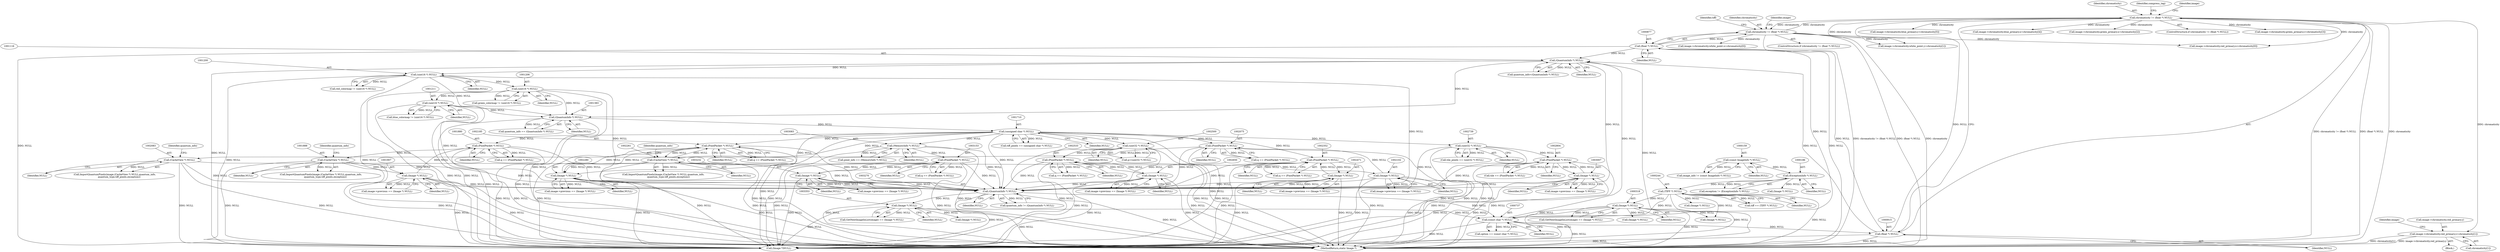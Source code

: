 digraph "0_ImageMagick_c073a7712d82476b5fbee74856c46b88af9c3175@array" {
"1000929" [label="(Call,image->chromaticity.red_primary.y=chromaticity[1])"];
"1000912" [label="(Call,chromaticity != (float *) NULL)"];
"1000874" [label="(Call,chromaticity != (float *) NULL)"];
"1000876" [label="(Call,(float *) NULL)"];
"1000736" [label="(Call,(const char *) NULL)"];
"1003269" [label="(Call,(QuantumInfo *) NULL)"];
"1002101" [label="(Call,(Image *) NULL)"];
"1002082" [label="(Call,(CacheView *) NULL)"];
"1002074" [label="(Call,(PixelPacket *) NULL)"];
"1001709" [label="(Call,(unsigned char *) NULL)"];
"1001382" [label="(Call,(QuantumInfo *) NULL)"];
"1001210" [label="(Call,(uint16 *) NULL)"];
"1001205" [label="(Call,(uint16 *) NULL)"];
"1001199" [label="(Call,(uint16 *) NULL)"];
"1001115" [label="(Call,(QuantumInfo *) NULL)"];
"1000914" [label="(Call,(float *) NULL)"];
"1002532" [label="(Call,(PixelPacket *) NULL)"];
"1002649" [label="(Call,(Image *) NULL)"];
"1002499" [label="(Call,(uint32 *) NULL)"];
"1002184" [label="(Call,(PixelPacket *) NULL)"];
"1002279" [label="(Call,(Image *) NULL)"];
"1002260" [label="(Call,(CacheView *) NULL)"];
"1001887" [label="(Call,(CacheView *) NULL)"];
"1001879" [label="(Call,(PixelPacket *) NULL)"];
"1001906" [label="(Call,(Image *) NULL)"];
"1003231" [label="(Call,(Image *) NULL)"];
"1003152" [label="(Call,(PixelPacket *) NULL)"];
"1003082" [label="(Call,(MemoryInfo *) NULL)"];
"1002351" [label="(Call,(PixelPacket *) NULL)"];
"1002470" [label="(Call,(Image *) NULL)"];
"1002738" [label="(Call,(uint32 *) NULL)"];
"1002803" [label="(Call,(PixelPacket *) NULL)"];
"1003006" [label="(Call,(Image *) NULL)"];
"1000317" [label="(Call,(Image *) NULL)"];
"1000243" [label="(Call,(TIFF *) NULL)"];
"1000185" [label="(Call,(ExceptionInfo *) NULL)"];
"1000158" [label="(Call,(const ImageInfo *) NULL)"];
"1003352" [label="(Call,(Image *) NULL)"];
"1002097" [label="(Call,image->previous == (Image *) NULL)"];
"1002279" [label="(Call,(Image *) NULL)"];
"1002738" [label="(Call,(uint32 *) NULL)"];
"1001382" [label="(Call,(QuantumInfo *) NULL)"];
"1002186" [label="(Identifier,NULL)"];
"1002351" [label="(Call,(PixelPacket *) NULL)"];
"1003152" [label="(Call,(PixelPacket *) NULL)"];
"1001906" [label="(Call,(Image *) NULL)"];
"1000252" [label="(Call,(Image *) NULL)"];
"1001199" [label="(Call,(uint16 *) NULL)"];
"1001115" [label="(Call,(QuantumInfo *) NULL)"];
"1002184" [label="(Call,(PixelPacket *) NULL)"];
"1003361" [label="(Call,(Image *) NULL)"];
"1001908" [label="(Identifier,NULL)"];
"1003082" [label="(Call,(MemoryInfo *) NULL)"];
"1000913" [label="(Identifier,chromaticity)"];
"1000912" [label="(Call,chromaticity != (float *) NULL)"];
"1001885" [label="(Call,ImportQuantumPixels(image,(CacheView *) NULL,quantum_info,\n            quantum_type,tiff_pixels,exception))"];
"1001208" [label="(Call,blue_colormap != (uint16 *) NULL)"];
"1002534" [label="(Identifier,NULL)"];
"1000241" [label="(Call,tiff == (TIFF *) NULL)"];
"1000215" [label="(Call,(Image *) NULL)"];
"1001881" [label="(Identifier,NULL)"];
"1002501" [label="(Identifier,NULL)"];
"1000917" [label="(Block,)"];
"1001380" [label="(Call,quantum_info == (QuantumInfo *) NULL)"];
"1002349" [label="(Call,q == (PixelPacket *) NULL)"];
"1003002" [label="(Call,image->previous == (Image *) NULL)"];
"1001707" [label="(Call,tiff_pixels == (unsigned char *) NULL)"];
"1002182" [label="(Call,q == (PixelPacket *) NULL)"];
"1002082" [label="(Call,(CacheView *) NULL)"];
"1001117" [label="(Identifier,NULL)"];
"1000987" [label="(Identifier,compress_tag)"];
"1003227" [label="(Call,image->previous == (Image *) NULL)"];
"1003231" [label="(Call,(Image *) NULL)"];
"1000918" [label="(Call,image->chromaticity.red_primary.x=chromaticity[0])"];
"1002353" [label="(Identifier,NULL)"];
"1000891" [label="(Call,image->chromaticity.white_point.y=chromaticity[1])"];
"1000880" [label="(Call,image->chromaticity.white_point.x=chromaticity[0])"];
"1002101" [label="(Call,(Image *) NULL)"];
"1002263" [label="(Identifier,quantum_info)"];
"1001201" [label="(Identifier,NULL)"];
"1002740" [label="(Identifier,NULL)"];
"1002262" [label="(Identifier,NULL)"];
"1000873" [label="(ControlStructure,if (chromaticity != (float *) NULL))"];
"1001889" [label="(Identifier,NULL)"];
"1001877" [label="(Call,q == (PixelPacket *) NULL)"];
"1000187" [label="(Identifier,NULL)"];
"1002470" [label="(Call,(Image *) NULL)"];
"1001203" [label="(Call,green_colormap != (uint16 *) NULL)"];
"1001197" [label="(Call,red_colormap != (uint16 *) NULL)"];
"1002803" [label="(Call,(PixelPacket *) NULL)"];
"1001210" [label="(Call,(uint16 *) NULL)"];
"1001709" [label="(Call,(unsigned char *) NULL)"];
"1000876" [label="(Call,(float *) NULL)"];
"1001113" [label="(Call,quantum_info=(QuantumInfo *) NULL)"];
"1000738" [label="(Identifier,NULL)"];
"1003084" [label="(Identifier,NULL)"];
"1002472" [label="(Identifier,NULL)"];
"1000307" [label="(Call,(Image *) NULL)"];
"1003349" [label="(Call,GetNextImageInList(image) == (Image *) NULL)"];
"1000937" [label="(Call,chromaticity[1])"];
"1003271" [label="(Identifier,NULL)"];
"1002801" [label="(Call,tile == (PixelPacket *) NULL)"];
"1000922" [label="(Identifier,image)"];
"1000905" [label="(Identifier,tiff)"];
"1002072" [label="(Call,q == (PixelPacket *) NULL)"];
"1000875" [label="(Identifier,chromaticity)"];
"1000878" [label="(Identifier,NULL)"];
"1000884" [label="(Identifier,image)"];
"1000734" [label="(Call,option == (const char *) NULL)"];
"1000160" [label="(Identifier,NULL)"];
"1000185" [label="(Call,(ExceptionInfo *) NULL)"];
"1003352" [label="(Call,(Image *) NULL)"];
"1002076" [label="(Identifier,NULL)"];
"1001887" [label="(Call,(CacheView *) NULL)"];
"1002074" [label="(Call,(PixelPacket *) NULL)"];
"1003150" [label="(Call,q == (PixelPacket *) NULL)"];
"1002466" [label="(Call,image->previous == (Image *) NULL)"];
"1003233" [label="(Identifier,NULL)"];
"1002651" [label="(Identifier,NULL)"];
"1002080" [label="(Call,ImportQuantumPixels(image,(CacheView *) NULL,quantum_info,\n            quantum_type,tiff_pixels,exception))"];
"1000183" [label="(Call,exception != (ExceptionInfo *) NULL)"];
"1000874" [label="(Call,chromaticity != (float *) NULL)"];
"1002497" [label="(Call,p=(uint32 *) NULL)"];
"1000319" [label="(Identifier,NULL)"];
"1003154" [label="(Identifier,NULL)"];
"1003080" [label="(Call,pixel_info == (MemoryInfo *) NULL)"];
"1003006" [label="(Call,(Image *) NULL)"];
"1000158" [label="(Call,(const ImageInfo *) NULL)"];
"1002260" [label="(Call,(CacheView *) NULL)"];
"1001890" [label="(Identifier,quantum_info)"];
"1000916" [label="(Identifier,NULL)"];
"1002085" [label="(Identifier,quantum_info)"];
"1000245" [label="(Identifier,NULL)"];
"1002532" [label="(Call,(PixelPacket *) NULL)"];
"1002736" [label="(Call,tile_pixels == (uint32 *) NULL)"];
"1003415" [label="(Call,(Image *)NULL)"];
"1002649" [label="(Call,(Image *) NULL)"];
"1000914" [label="(Call,(float *) NULL)"];
"1000328" [label="(Call,(Image *) NULL)"];
"1001207" [label="(Identifier,NULL)"];
"1000973" [label="(Call,image->chromaticity.blue_primary.y=chromaticity[5])"];
"1002281" [label="(Identifier,NULL)"];
"1001384" [label="(Identifier,NULL)"];
"1001711" [label="(Identifier,NULL)"];
"1002258" [label="(Call,ImportQuantumPixels(image,(CacheView *) NULL,quantum_info,\n              quantum_type,tiff_pixels,exception))"];
"1003269" [label="(Call,(QuantumInfo *) NULL)"];
"1001879" [label="(Call,(PixelPacket *) NULL)"];
"1000944" [label="(Identifier,image)"];
"1001205" [label="(Call,(uint16 *) NULL)"];
"1002103" [label="(Identifier,NULL)"];
"1000930" [label="(Call,image->chromaticity.red_primary.y)"];
"1000317" [label="(Call,(Image *) NULL)"];
"1000929" [label="(Call,image->chromaticity.red_primary.y=chromaticity[1])"];
"1003008" [label="(Identifier,NULL)"];
"1000156" [label="(Call,image_info != (const ImageInfo *) NULL)"];
"1002084" [label="(Identifier,NULL)"];
"1001212" [label="(Identifier,NULL)"];
"1003421" [label="(MethodReturn,static Image *)"];
"1000736" [label="(Call,(const char *) NULL)"];
"1000243" [label="(Call,(TIFF *) NULL)"];
"1000962" [label="(Call,image->chromaticity.blue_primary.x=chromaticity[4])"];
"1002645" [label="(Call,image->previous == (Image *) NULL)"];
"1000940" [label="(Call,image->chromaticity.green_primary.x=chromaticity[2])"];
"1001902" [label="(Call,image->previous == (Image *) NULL)"];
"1002275" [label="(Call,image->previous == (Image *) NULL)"];
"1000314" [label="(Call,GetNextImageInList(image) == (Image *) NULL)"];
"1000911" [label="(ControlStructure,if (chromaticity != (float *) NULL))"];
"1000951" [label="(Call,image->chromaticity.green_primary.y=chromaticity[3])"];
"1002530" [label="(Call,q == (PixelPacket *) NULL)"];
"1002499" [label="(Call,(uint32 *) NULL)"];
"1003354" [label="(Identifier,NULL)"];
"1002805" [label="(Identifier,NULL)"];
"1003267" [label="(Call,quantum_info != (QuantumInfo *) NULL)"];
"1000929" -> "1000917"  [label="AST: "];
"1000929" -> "1000937"  [label="CFG: "];
"1000930" -> "1000929"  [label="AST: "];
"1000937" -> "1000929"  [label="AST: "];
"1000944" -> "1000929"  [label="CFG: "];
"1000929" -> "1003421"  [label="DDG: chromaticity[1]"];
"1000929" -> "1003421"  [label="DDG: image->chromaticity.red_primary.y"];
"1000912" -> "1000929"  [label="DDG: chromaticity"];
"1000912" -> "1000911"  [label="AST: "];
"1000912" -> "1000914"  [label="CFG: "];
"1000913" -> "1000912"  [label="AST: "];
"1000914" -> "1000912"  [label="AST: "];
"1000922" -> "1000912"  [label="CFG: "];
"1000987" -> "1000912"  [label="CFG: "];
"1000912" -> "1003421"  [label="DDG: chromaticity != (float *) NULL"];
"1000912" -> "1003421"  [label="DDG: (float *) NULL"];
"1000912" -> "1003421"  [label="DDG: chromaticity"];
"1000912" -> "1000874"  [label="DDG: chromaticity"];
"1000912" -> "1000891"  [label="DDG: chromaticity"];
"1000874" -> "1000912"  [label="DDG: chromaticity"];
"1000914" -> "1000912"  [label="DDG: NULL"];
"1000912" -> "1000918"  [label="DDG: chromaticity"];
"1000912" -> "1000940"  [label="DDG: chromaticity"];
"1000912" -> "1000951"  [label="DDG: chromaticity"];
"1000912" -> "1000962"  [label="DDG: chromaticity"];
"1000912" -> "1000973"  [label="DDG: chromaticity"];
"1000874" -> "1000873"  [label="AST: "];
"1000874" -> "1000876"  [label="CFG: "];
"1000875" -> "1000874"  [label="AST: "];
"1000876" -> "1000874"  [label="AST: "];
"1000884" -> "1000874"  [label="CFG: "];
"1000905" -> "1000874"  [label="CFG: "];
"1000874" -> "1003421"  [label="DDG: chromaticity != (float *) NULL"];
"1000874" -> "1003421"  [label="DDG: (float *) NULL"];
"1000874" -> "1003421"  [label="DDG: chromaticity"];
"1000876" -> "1000874"  [label="DDG: NULL"];
"1000874" -> "1000880"  [label="DDG: chromaticity"];
"1000874" -> "1000891"  [label="DDG: chromaticity"];
"1000874" -> "1000918"  [label="DDG: chromaticity"];
"1000876" -> "1000878"  [label="CFG: "];
"1000877" -> "1000876"  [label="AST: "];
"1000878" -> "1000876"  [label="AST: "];
"1000876" -> "1003421"  [label="DDG: NULL"];
"1000736" -> "1000876"  [label="DDG: NULL"];
"1000876" -> "1000914"  [label="DDG: NULL"];
"1000876" -> "1001115"  [label="DDG: NULL"];
"1000876" -> "1003415"  [label="DDG: NULL"];
"1000736" -> "1000734"  [label="AST: "];
"1000736" -> "1000738"  [label="CFG: "];
"1000737" -> "1000736"  [label="AST: "];
"1000738" -> "1000736"  [label="AST: "];
"1000734" -> "1000736"  [label="CFG: "];
"1000736" -> "1003421"  [label="DDG: NULL"];
"1000736" -> "1000734"  [label="DDG: NULL"];
"1003269" -> "1000736"  [label="DDG: NULL"];
"1000317" -> "1000736"  [label="DDG: NULL"];
"1003352" -> "1000736"  [label="DDG: NULL"];
"1000243" -> "1000736"  [label="DDG: NULL"];
"1000736" -> "1000914"  [label="DDG: NULL"];
"1000736" -> "1001115"  [label="DDG: NULL"];
"1000736" -> "1003415"  [label="DDG: NULL"];
"1003269" -> "1003267"  [label="AST: "];
"1003269" -> "1003271"  [label="CFG: "];
"1003270" -> "1003269"  [label="AST: "];
"1003271" -> "1003269"  [label="AST: "];
"1003267" -> "1003269"  [label="CFG: "];
"1003269" -> "1003421"  [label="DDG: NULL"];
"1003269" -> "1003267"  [label="DDG: NULL"];
"1002101" -> "1003269"  [label="DDG: NULL"];
"1002532" -> "1003269"  [label="DDG: NULL"];
"1002184" -> "1003269"  [label="DDG: NULL"];
"1002649" -> "1003269"  [label="DDG: NULL"];
"1001887" -> "1003269"  [label="DDG: NULL"];
"1003231" -> "1003269"  [label="DDG: NULL"];
"1002351" -> "1003269"  [label="DDG: NULL"];
"1001709" -> "1003269"  [label="DDG: NULL"];
"1001879" -> "1003269"  [label="DDG: NULL"];
"1001210" -> "1003269"  [label="DDG: NULL"];
"1001205" -> "1003269"  [label="DDG: NULL"];
"1002260" -> "1003269"  [label="DDG: NULL"];
"1002738" -> "1003269"  [label="DDG: NULL"];
"1002074" -> "1003269"  [label="DDG: NULL"];
"1002082" -> "1003269"  [label="DDG: NULL"];
"1002803" -> "1003269"  [label="DDG: NULL"];
"1002279" -> "1003269"  [label="DDG: NULL"];
"1003152" -> "1003269"  [label="DDG: NULL"];
"1003082" -> "1003269"  [label="DDG: NULL"];
"1003006" -> "1003269"  [label="DDG: NULL"];
"1001906" -> "1003269"  [label="DDG: NULL"];
"1002470" -> "1003269"  [label="DDG: NULL"];
"1001115" -> "1003269"  [label="DDG: NULL"];
"1001199" -> "1003269"  [label="DDG: NULL"];
"1002499" -> "1003269"  [label="DDG: NULL"];
"1003269" -> "1003352"  [label="DDG: NULL"];
"1003269" -> "1003415"  [label="DDG: NULL"];
"1002101" -> "1002097"  [label="AST: "];
"1002101" -> "1002103"  [label="CFG: "];
"1002102" -> "1002101"  [label="AST: "];
"1002103" -> "1002101"  [label="AST: "];
"1002097" -> "1002101"  [label="CFG: "];
"1002101" -> "1003421"  [label="DDG: NULL"];
"1002101" -> "1002074"  [label="DDG: NULL"];
"1002101" -> "1002097"  [label="DDG: NULL"];
"1002082" -> "1002101"  [label="DDG: NULL"];
"1002101" -> "1003415"  [label="DDG: NULL"];
"1002082" -> "1002080"  [label="AST: "];
"1002082" -> "1002084"  [label="CFG: "];
"1002083" -> "1002082"  [label="AST: "];
"1002084" -> "1002082"  [label="AST: "];
"1002085" -> "1002082"  [label="CFG: "];
"1002082" -> "1003421"  [label="DDG: NULL"];
"1002082" -> "1002080"  [label="DDG: NULL"];
"1002074" -> "1002082"  [label="DDG: NULL"];
"1002082" -> "1003415"  [label="DDG: NULL"];
"1002074" -> "1002072"  [label="AST: "];
"1002074" -> "1002076"  [label="CFG: "];
"1002075" -> "1002074"  [label="AST: "];
"1002076" -> "1002074"  [label="AST: "];
"1002072" -> "1002074"  [label="CFG: "];
"1002074" -> "1003421"  [label="DDG: NULL"];
"1002074" -> "1002072"  [label="DDG: NULL"];
"1001709" -> "1002074"  [label="DDG: NULL"];
"1002074" -> "1003415"  [label="DDG: NULL"];
"1001709" -> "1001707"  [label="AST: "];
"1001709" -> "1001711"  [label="CFG: "];
"1001710" -> "1001709"  [label="AST: "];
"1001711" -> "1001709"  [label="AST: "];
"1001707" -> "1001709"  [label="CFG: "];
"1001709" -> "1003421"  [label="DDG: NULL"];
"1001709" -> "1001707"  [label="DDG: NULL"];
"1001382" -> "1001709"  [label="DDG: NULL"];
"1001709" -> "1001879"  [label="DDG: NULL"];
"1001709" -> "1002184"  [label="DDG: NULL"];
"1001709" -> "1002260"  [label="DDG: NULL"];
"1001709" -> "1002279"  [label="DDG: NULL"];
"1001709" -> "1002351"  [label="DDG: NULL"];
"1001709" -> "1002499"  [label="DDG: NULL"];
"1001709" -> "1002738"  [label="DDG: NULL"];
"1001709" -> "1003082"  [label="DDG: NULL"];
"1001709" -> "1003415"  [label="DDG: NULL"];
"1001382" -> "1001380"  [label="AST: "];
"1001382" -> "1001384"  [label="CFG: "];
"1001383" -> "1001382"  [label="AST: "];
"1001384" -> "1001382"  [label="AST: "];
"1001380" -> "1001382"  [label="CFG: "];
"1001382" -> "1003421"  [label="DDG: NULL"];
"1001382" -> "1001380"  [label="DDG: NULL"];
"1001210" -> "1001382"  [label="DDG: NULL"];
"1001205" -> "1001382"  [label="DDG: NULL"];
"1001115" -> "1001382"  [label="DDG: NULL"];
"1001199" -> "1001382"  [label="DDG: NULL"];
"1001382" -> "1003415"  [label="DDG: NULL"];
"1001210" -> "1001208"  [label="AST: "];
"1001210" -> "1001212"  [label="CFG: "];
"1001211" -> "1001210"  [label="AST: "];
"1001212" -> "1001210"  [label="AST: "];
"1001208" -> "1001210"  [label="CFG: "];
"1001210" -> "1003421"  [label="DDG: NULL"];
"1001210" -> "1001208"  [label="DDG: NULL"];
"1001205" -> "1001210"  [label="DDG: NULL"];
"1001210" -> "1003415"  [label="DDG: NULL"];
"1001205" -> "1001203"  [label="AST: "];
"1001205" -> "1001207"  [label="CFG: "];
"1001206" -> "1001205"  [label="AST: "];
"1001207" -> "1001205"  [label="AST: "];
"1001203" -> "1001205"  [label="CFG: "];
"1001205" -> "1003421"  [label="DDG: NULL"];
"1001205" -> "1001203"  [label="DDG: NULL"];
"1001199" -> "1001205"  [label="DDG: NULL"];
"1001205" -> "1003415"  [label="DDG: NULL"];
"1001199" -> "1001197"  [label="AST: "];
"1001199" -> "1001201"  [label="CFG: "];
"1001200" -> "1001199"  [label="AST: "];
"1001201" -> "1001199"  [label="AST: "];
"1001197" -> "1001199"  [label="CFG: "];
"1001199" -> "1003421"  [label="DDG: NULL"];
"1001199" -> "1001197"  [label="DDG: NULL"];
"1001115" -> "1001199"  [label="DDG: NULL"];
"1001199" -> "1003415"  [label="DDG: NULL"];
"1001115" -> "1001113"  [label="AST: "];
"1001115" -> "1001117"  [label="CFG: "];
"1001116" -> "1001115"  [label="AST: "];
"1001117" -> "1001115"  [label="AST: "];
"1001113" -> "1001115"  [label="CFG: "];
"1001115" -> "1003421"  [label="DDG: NULL"];
"1001115" -> "1001113"  [label="DDG: NULL"];
"1000914" -> "1001115"  [label="DDG: NULL"];
"1001115" -> "1003415"  [label="DDG: NULL"];
"1000914" -> "1000916"  [label="CFG: "];
"1000915" -> "1000914"  [label="AST: "];
"1000916" -> "1000914"  [label="AST: "];
"1000914" -> "1003421"  [label="DDG: NULL"];
"1000914" -> "1003415"  [label="DDG: NULL"];
"1002532" -> "1002530"  [label="AST: "];
"1002532" -> "1002534"  [label="CFG: "];
"1002533" -> "1002532"  [label="AST: "];
"1002534" -> "1002532"  [label="AST: "];
"1002530" -> "1002532"  [label="CFG: "];
"1002532" -> "1003421"  [label="DDG: NULL"];
"1002532" -> "1002530"  [label="DDG: NULL"];
"1002649" -> "1002532"  [label="DDG: NULL"];
"1002499" -> "1002532"  [label="DDG: NULL"];
"1002532" -> "1002649"  [label="DDG: NULL"];
"1002532" -> "1003415"  [label="DDG: NULL"];
"1002649" -> "1002645"  [label="AST: "];
"1002649" -> "1002651"  [label="CFG: "];
"1002650" -> "1002649"  [label="AST: "];
"1002651" -> "1002649"  [label="AST: "];
"1002645" -> "1002649"  [label="CFG: "];
"1002649" -> "1003421"  [label="DDG: NULL"];
"1002649" -> "1002645"  [label="DDG: NULL"];
"1002649" -> "1003415"  [label="DDG: NULL"];
"1002499" -> "1002497"  [label="AST: "];
"1002499" -> "1002501"  [label="CFG: "];
"1002500" -> "1002499"  [label="AST: "];
"1002501" -> "1002499"  [label="AST: "];
"1002497" -> "1002499"  [label="CFG: "];
"1002499" -> "1003421"  [label="DDG: NULL"];
"1002499" -> "1002497"  [label="DDG: NULL"];
"1002499" -> "1003415"  [label="DDG: NULL"];
"1002184" -> "1002182"  [label="AST: "];
"1002184" -> "1002186"  [label="CFG: "];
"1002185" -> "1002184"  [label="AST: "];
"1002186" -> "1002184"  [label="AST: "];
"1002182" -> "1002184"  [label="CFG: "];
"1002184" -> "1003421"  [label="DDG: NULL"];
"1002184" -> "1002182"  [label="DDG: NULL"];
"1002279" -> "1002184"  [label="DDG: NULL"];
"1002260" -> "1002184"  [label="DDG: NULL"];
"1002184" -> "1002260"  [label="DDG: NULL"];
"1002184" -> "1002279"  [label="DDG: NULL"];
"1002184" -> "1003415"  [label="DDG: NULL"];
"1002279" -> "1002275"  [label="AST: "];
"1002279" -> "1002281"  [label="CFG: "];
"1002280" -> "1002279"  [label="AST: "];
"1002281" -> "1002279"  [label="AST: "];
"1002275" -> "1002279"  [label="CFG: "];
"1002279" -> "1003421"  [label="DDG: NULL"];
"1002279" -> "1002275"  [label="DDG: NULL"];
"1002260" -> "1002279"  [label="DDG: NULL"];
"1002279" -> "1003415"  [label="DDG: NULL"];
"1002260" -> "1002258"  [label="AST: "];
"1002260" -> "1002262"  [label="CFG: "];
"1002261" -> "1002260"  [label="AST: "];
"1002262" -> "1002260"  [label="AST: "];
"1002263" -> "1002260"  [label="CFG: "];
"1002260" -> "1003421"  [label="DDG: NULL"];
"1002260" -> "1002258"  [label="DDG: NULL"];
"1002260" -> "1003415"  [label="DDG: NULL"];
"1001887" -> "1001885"  [label="AST: "];
"1001887" -> "1001889"  [label="CFG: "];
"1001888" -> "1001887"  [label="AST: "];
"1001889" -> "1001887"  [label="AST: "];
"1001890" -> "1001887"  [label="CFG: "];
"1001887" -> "1003421"  [label="DDG: NULL"];
"1001887" -> "1001885"  [label="DDG: NULL"];
"1001879" -> "1001887"  [label="DDG: NULL"];
"1001887" -> "1001906"  [label="DDG: NULL"];
"1001887" -> "1003415"  [label="DDG: NULL"];
"1001879" -> "1001877"  [label="AST: "];
"1001879" -> "1001881"  [label="CFG: "];
"1001880" -> "1001879"  [label="AST: "];
"1001881" -> "1001879"  [label="AST: "];
"1001877" -> "1001879"  [label="CFG: "];
"1001879" -> "1003421"  [label="DDG: NULL"];
"1001879" -> "1001877"  [label="DDG: NULL"];
"1001906" -> "1001879"  [label="DDG: NULL"];
"1001879" -> "1003415"  [label="DDG: NULL"];
"1001906" -> "1001902"  [label="AST: "];
"1001906" -> "1001908"  [label="CFG: "];
"1001907" -> "1001906"  [label="AST: "];
"1001908" -> "1001906"  [label="AST: "];
"1001902" -> "1001906"  [label="CFG: "];
"1001906" -> "1003421"  [label="DDG: NULL"];
"1001906" -> "1001902"  [label="DDG: NULL"];
"1001906" -> "1003415"  [label="DDG: NULL"];
"1003231" -> "1003227"  [label="AST: "];
"1003231" -> "1003233"  [label="CFG: "];
"1003232" -> "1003231"  [label="AST: "];
"1003233" -> "1003231"  [label="AST: "];
"1003227" -> "1003231"  [label="CFG: "];
"1003231" -> "1003421"  [label="DDG: NULL"];
"1003231" -> "1003152"  [label="DDG: NULL"];
"1003231" -> "1003227"  [label="DDG: NULL"];
"1003152" -> "1003231"  [label="DDG: NULL"];
"1003231" -> "1003415"  [label="DDG: NULL"];
"1003152" -> "1003150"  [label="AST: "];
"1003152" -> "1003154"  [label="CFG: "];
"1003153" -> "1003152"  [label="AST: "];
"1003154" -> "1003152"  [label="AST: "];
"1003150" -> "1003152"  [label="CFG: "];
"1003152" -> "1003421"  [label="DDG: NULL"];
"1003152" -> "1003150"  [label="DDG: NULL"];
"1003082" -> "1003152"  [label="DDG: NULL"];
"1003152" -> "1003415"  [label="DDG: NULL"];
"1003082" -> "1003080"  [label="AST: "];
"1003082" -> "1003084"  [label="CFG: "];
"1003083" -> "1003082"  [label="AST: "];
"1003084" -> "1003082"  [label="AST: "];
"1003080" -> "1003082"  [label="CFG: "];
"1003082" -> "1003421"  [label="DDG: NULL"];
"1003082" -> "1003080"  [label="DDG: NULL"];
"1003082" -> "1003415"  [label="DDG: NULL"];
"1002351" -> "1002349"  [label="AST: "];
"1002351" -> "1002353"  [label="CFG: "];
"1002352" -> "1002351"  [label="AST: "];
"1002353" -> "1002351"  [label="AST: "];
"1002349" -> "1002351"  [label="CFG: "];
"1002351" -> "1003421"  [label="DDG: NULL"];
"1002351" -> "1002349"  [label="DDG: NULL"];
"1002470" -> "1002351"  [label="DDG: NULL"];
"1002351" -> "1002470"  [label="DDG: NULL"];
"1002351" -> "1003415"  [label="DDG: NULL"];
"1002470" -> "1002466"  [label="AST: "];
"1002470" -> "1002472"  [label="CFG: "];
"1002471" -> "1002470"  [label="AST: "];
"1002472" -> "1002470"  [label="AST: "];
"1002466" -> "1002470"  [label="CFG: "];
"1002470" -> "1003421"  [label="DDG: NULL"];
"1002470" -> "1002466"  [label="DDG: NULL"];
"1002470" -> "1003415"  [label="DDG: NULL"];
"1002738" -> "1002736"  [label="AST: "];
"1002738" -> "1002740"  [label="CFG: "];
"1002739" -> "1002738"  [label="AST: "];
"1002740" -> "1002738"  [label="AST: "];
"1002736" -> "1002738"  [label="CFG: "];
"1002738" -> "1003421"  [label="DDG: NULL"];
"1002738" -> "1002736"  [label="DDG: NULL"];
"1002738" -> "1002803"  [label="DDG: NULL"];
"1002738" -> "1003415"  [label="DDG: NULL"];
"1002803" -> "1002801"  [label="AST: "];
"1002803" -> "1002805"  [label="CFG: "];
"1002804" -> "1002803"  [label="AST: "];
"1002805" -> "1002803"  [label="AST: "];
"1002801" -> "1002803"  [label="CFG: "];
"1002803" -> "1003421"  [label="DDG: NULL"];
"1002803" -> "1002801"  [label="DDG: NULL"];
"1003006" -> "1002803"  [label="DDG: NULL"];
"1002803" -> "1003006"  [label="DDG: NULL"];
"1002803" -> "1003415"  [label="DDG: NULL"];
"1003006" -> "1003002"  [label="AST: "];
"1003006" -> "1003008"  [label="CFG: "];
"1003007" -> "1003006"  [label="AST: "];
"1003008" -> "1003006"  [label="AST: "];
"1003002" -> "1003006"  [label="CFG: "];
"1003006" -> "1003421"  [label="DDG: NULL"];
"1003006" -> "1003002"  [label="DDG: NULL"];
"1003006" -> "1003415"  [label="DDG: NULL"];
"1000317" -> "1000314"  [label="AST: "];
"1000317" -> "1000319"  [label="CFG: "];
"1000318" -> "1000317"  [label="AST: "];
"1000319" -> "1000317"  [label="AST: "];
"1000314" -> "1000317"  [label="CFG: "];
"1000317" -> "1003421"  [label="DDG: NULL"];
"1000317" -> "1000307"  [label="DDG: NULL"];
"1000317" -> "1000314"  [label="DDG: NULL"];
"1000243" -> "1000317"  [label="DDG: NULL"];
"1000317" -> "1000328"  [label="DDG: NULL"];
"1000317" -> "1003415"  [label="DDG: NULL"];
"1000243" -> "1000241"  [label="AST: "];
"1000243" -> "1000245"  [label="CFG: "];
"1000244" -> "1000243"  [label="AST: "];
"1000245" -> "1000243"  [label="AST: "];
"1000241" -> "1000243"  [label="CFG: "];
"1000243" -> "1003421"  [label="DDG: NULL"];
"1000243" -> "1000241"  [label="DDG: NULL"];
"1000185" -> "1000243"  [label="DDG: NULL"];
"1000243" -> "1000252"  [label="DDG: NULL"];
"1000243" -> "1000307"  [label="DDG: NULL"];
"1000243" -> "1003415"  [label="DDG: NULL"];
"1000185" -> "1000183"  [label="AST: "];
"1000185" -> "1000187"  [label="CFG: "];
"1000186" -> "1000185"  [label="AST: "];
"1000187" -> "1000185"  [label="AST: "];
"1000183" -> "1000185"  [label="CFG: "];
"1000185" -> "1000183"  [label="DDG: NULL"];
"1000158" -> "1000185"  [label="DDG: NULL"];
"1000185" -> "1000215"  [label="DDG: NULL"];
"1000158" -> "1000156"  [label="AST: "];
"1000158" -> "1000160"  [label="CFG: "];
"1000159" -> "1000158"  [label="AST: "];
"1000160" -> "1000158"  [label="AST: "];
"1000156" -> "1000158"  [label="CFG: "];
"1000158" -> "1000156"  [label="DDG: NULL"];
"1003352" -> "1003349"  [label="AST: "];
"1003352" -> "1003354"  [label="CFG: "];
"1003353" -> "1003352"  [label="AST: "];
"1003354" -> "1003352"  [label="AST: "];
"1003349" -> "1003352"  [label="CFG: "];
"1003352" -> "1003421"  [label="DDG: NULL"];
"1003352" -> "1003349"  [label="DDG: NULL"];
"1003352" -> "1003361"  [label="DDG: NULL"];
"1003352" -> "1003415"  [label="DDG: NULL"];
}
